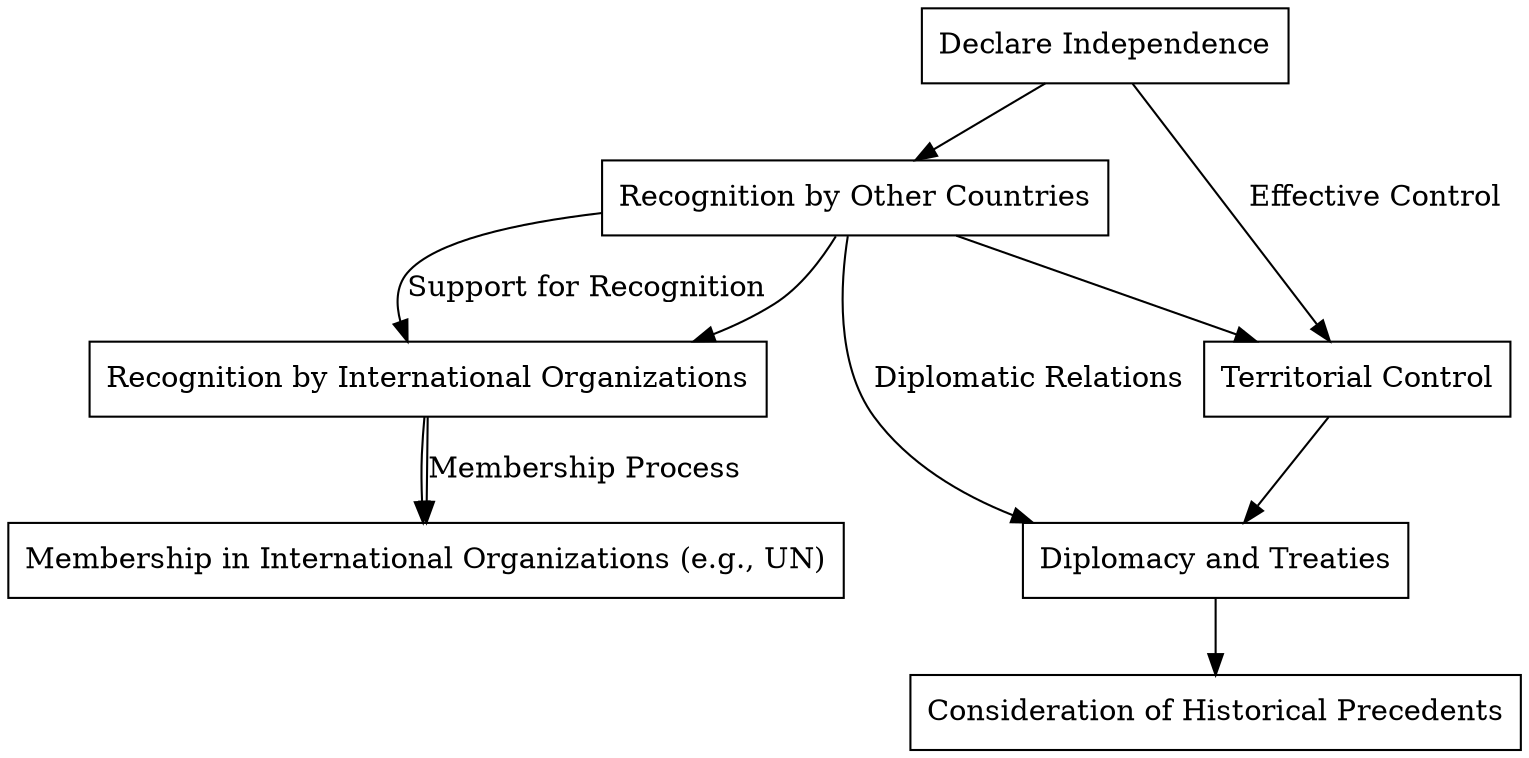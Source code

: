 digraph CountryRecognitionProcess {
    node [shape=box];

    DeclareIndependence -> RecognitionByOtherCountries
    RecognitionByOtherCountries -> InternationalOrganizations
    RecognitionByOtherCountries -> TerritorialControl
    TerritorialControl -> DiplomacyAndTreaties
    InternationalOrganizations -> MembershipInUN
    DiplomacyAndTreaties -> HistoricalPrecedents

    DeclareIndependence [label="Declare Independence"]
    RecognitionByOtherCountries [label="Recognition by Other Countries"]
    InternationalOrganizations [label="Recognition by International Organizations"]
    TerritorialControl [label="Territorial Control"]
    DiplomacyAndTreaties [label="Diplomacy and Treaties"]
    MembershipInUN [label="Membership in International Organizations (e.g., UN)"]
    HistoricalPrecedents [label="Consideration of Historical Precedents"]

    DeclareIndependence -> TerritorialControl [label="Effective Control"]
    RecognitionByOtherCountries -> DiplomacyAndTreaties [label="Diplomatic Relations"]
    RecognitionByOtherCountries -> InternationalOrganizations [label="Support for Recognition"]
    InternationalOrganizations -> MembershipInUN [label="Membership Process"]
}
